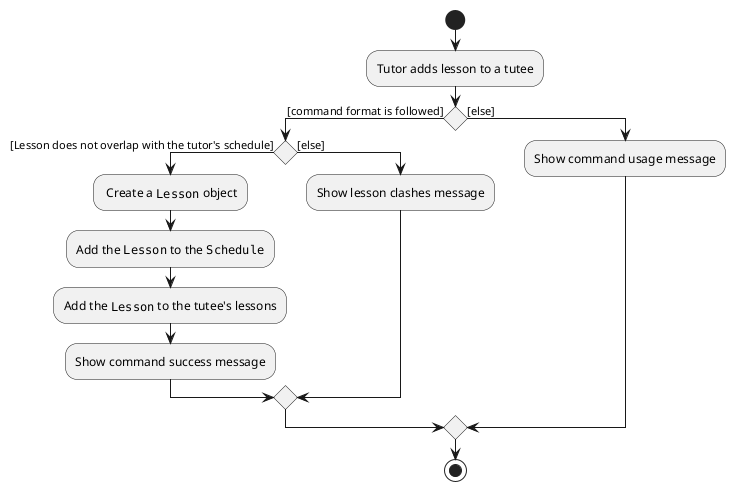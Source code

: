 @startuml

start
:Tutor adds lesson to a tutee;

if () then ([command format is followed])
    if () then ([Lesson does not overlap with the tutor's schedule])
    : Create a ""Lesson"" object;
    :Add the ""Lesson"" to the ""Schedule"";
    :Add the ""Lesson"" to the tutee's lessons;
    :Show command success message;
    else ([else])
    :Show lesson clashes message;
    endif
else ([else])
    :Show command usage message;
endif
stop

@enduml
